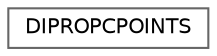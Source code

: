 digraph "类继承关系图"
{
 // LATEX_PDF_SIZE
  bgcolor="transparent";
  edge [fontname=Helvetica,fontsize=10,labelfontname=Helvetica,labelfontsize=10];
  node [fontname=Helvetica,fontsize=10,shape=box,height=0.2,width=0.4];
  rankdir="LR";
  Node0 [id="Node000000",label="DIPROPCPOINTS",height=0.2,width=0.4,color="grey40", fillcolor="white", style="filled",URL="$struct_d_i_p_r_o_p_c_p_o_i_n_t_s.html",tooltip=" "];
}
